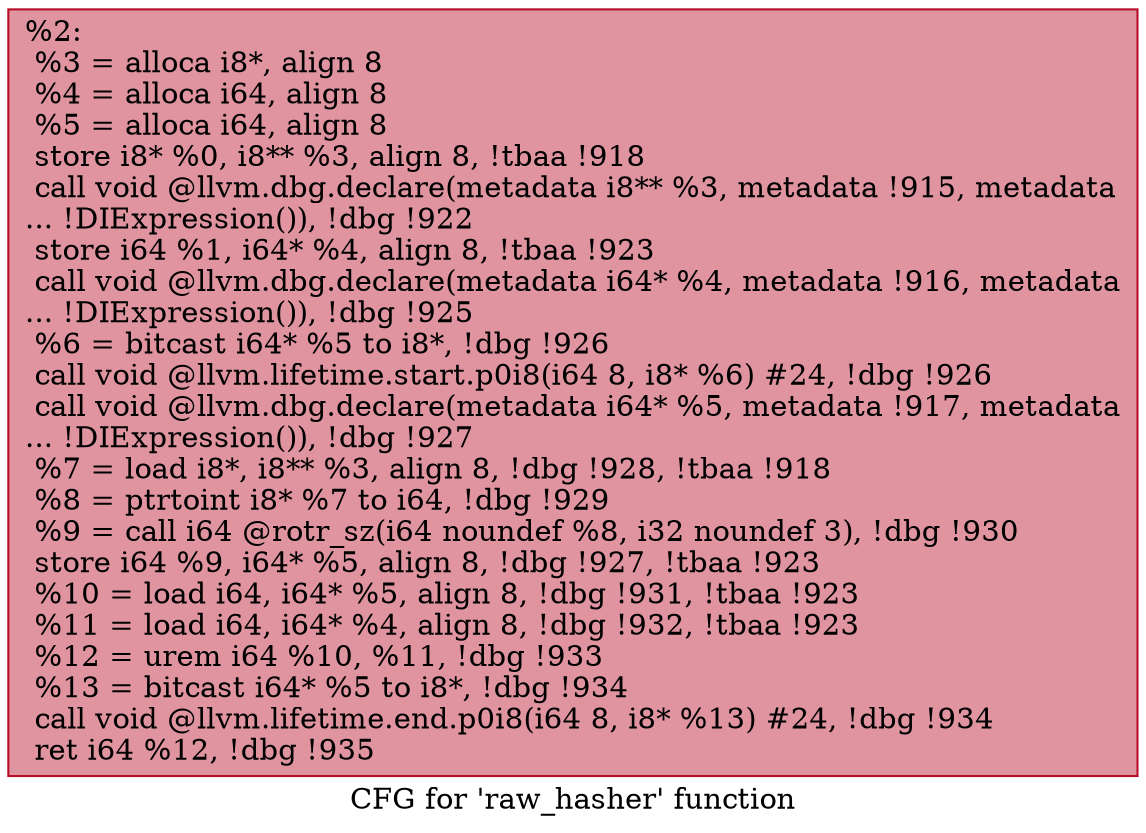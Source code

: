 digraph "CFG for 'raw_hasher' function" {
	label="CFG for 'raw_hasher' function";

	Node0xcbb370 [shape=record,color="#b70d28ff", style=filled, fillcolor="#b70d2870",label="{%2:\l  %3 = alloca i8*, align 8\l  %4 = alloca i64, align 8\l  %5 = alloca i64, align 8\l  store i8* %0, i8** %3, align 8, !tbaa !918\l  call void @llvm.dbg.declare(metadata i8** %3, metadata !915, metadata\l... !DIExpression()), !dbg !922\l  store i64 %1, i64* %4, align 8, !tbaa !923\l  call void @llvm.dbg.declare(metadata i64* %4, metadata !916, metadata\l... !DIExpression()), !dbg !925\l  %6 = bitcast i64* %5 to i8*, !dbg !926\l  call void @llvm.lifetime.start.p0i8(i64 8, i8* %6) #24, !dbg !926\l  call void @llvm.dbg.declare(metadata i64* %5, metadata !917, metadata\l... !DIExpression()), !dbg !927\l  %7 = load i8*, i8** %3, align 8, !dbg !928, !tbaa !918\l  %8 = ptrtoint i8* %7 to i64, !dbg !929\l  %9 = call i64 @rotr_sz(i64 noundef %8, i32 noundef 3), !dbg !930\l  store i64 %9, i64* %5, align 8, !dbg !927, !tbaa !923\l  %10 = load i64, i64* %5, align 8, !dbg !931, !tbaa !923\l  %11 = load i64, i64* %4, align 8, !dbg !932, !tbaa !923\l  %12 = urem i64 %10, %11, !dbg !933\l  %13 = bitcast i64* %5 to i8*, !dbg !934\l  call void @llvm.lifetime.end.p0i8(i64 8, i8* %13) #24, !dbg !934\l  ret i64 %12, !dbg !935\l}"];
}
